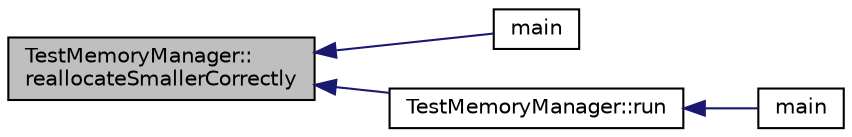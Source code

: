 digraph "TestMemoryManager::reallocateSmallerCorrectly"
{
  edge [fontname="Helvetica",fontsize="10",labelfontname="Helvetica",labelfontsize="10"];
  node [fontname="Helvetica",fontsize="10",shape=record];
  rankdir="LR";
  Node128 [label="TestMemoryManager::\lreallocateSmallerCorrectly",height=0.2,width=0.4,color="black", fillcolor="grey75", style="filled", fontcolor="black"];
  Node128 -> Node129 [dir="back",color="midnightblue",fontsize="10",style="solid",fontname="Helvetica"];
  Node129 [label="main",height=0.2,width=0.4,color="black", fillcolor="white", style="filled",URL="$d4/d12/zcu102_2crt0_8cpp.html#ae66f6b31b5ad750f1fe042a706a4e3d4"];
  Node128 -> Node130 [dir="back",color="midnightblue",fontsize="10",style="solid",fontname="Helvetica"];
  Node130 [label="TestMemoryManager::run",height=0.2,width=0.4,color="black", fillcolor="white", style="filled",URL="$de/d58/class_test_memory_manager.html#acd87b90b4159195484f49ac1aad0b839"];
  Node130 -> Node131 [dir="back",color="midnightblue",fontsize="10",style="solid",fontname="Helvetica"];
  Node131 [label="main",height=0.2,width=0.4,color="black", fillcolor="white", style="filled",URL="$d1/d40/main__debug___pid_manager_8cpp.html#ae66f6b31b5ad750f1fe042a706a4e3d4"];
}
